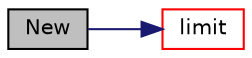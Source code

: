 digraph "New"
{
  bgcolor="transparent";
  edge [fontname="Helvetica",fontsize="10",labelfontname="Helvetica",labelfontsize="10"];
  node [fontname="Helvetica",fontsize="10",shape=record];
  rankdir="LR";
  Node1 [label="New",height=0.2,width=0.4,color="black", fillcolor="grey75", style="filled", fontcolor="black"];
  Node1 -> Node2 [color="midnightblue",fontsize="10",style="solid",fontname="Helvetica"];
  Node2 [label="limit",height=0.2,width=0.4,color="red",URL="$a00988.html#a36e7570f038b06ddc70de8f5c97f9be0",tooltip="Limit the temperature to be in the range Tlow_ to Thigh_. "];
}
